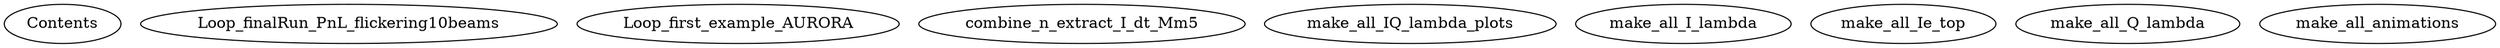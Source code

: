 /* Created by mdot for Matlab */
digraph m2html {

  Contents [URL="Contents.html"];
  Loop_finalRun_PnL_flickering10beams [URL="Loop_finalRun_PnL_flickering10beams.html"];
  Loop_first_example_AURORA [URL="Loop_first_example_AURORA.html"];
  combine_n_extract_I_dt_Mm5 [URL="combine_n_extract_I_dt_Mm5.html"];
  make_all_IQ_lambda_plots [URL="make_all_IQ_lambda_plots.html"];
  make_all_I_lambda [URL="make_all_I_lambda.html"];
  make_all_Ie_top [URL="make_all_Ie_top.html"];
  make_all_Q_lambda [URL="make_all_Q_lambda.html"];
  make_all_animations [URL="make_all_animations.html"];
}